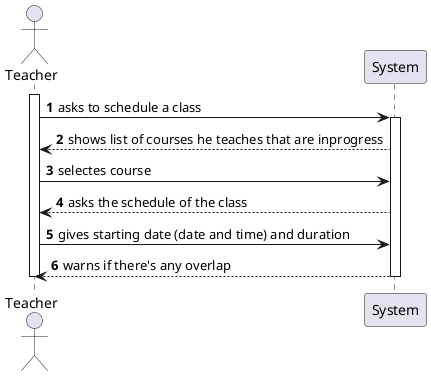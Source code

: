 @startuml
'https://plantuml.com/sequence-diagram

autonumber
actor Teacher as Actor

activate Actor
Actor -> System: asks to schedule a class
activate System
System--> Actor: shows list of courses he teaches that are inprogress
Actor -> System: selectes course
System --> Actor: asks the schedule of the class
Actor -> System: gives starting date (date and time) and duration
System --> Actor: warns if there's any overlap
deactivate System
deactivate Actor
@enduml